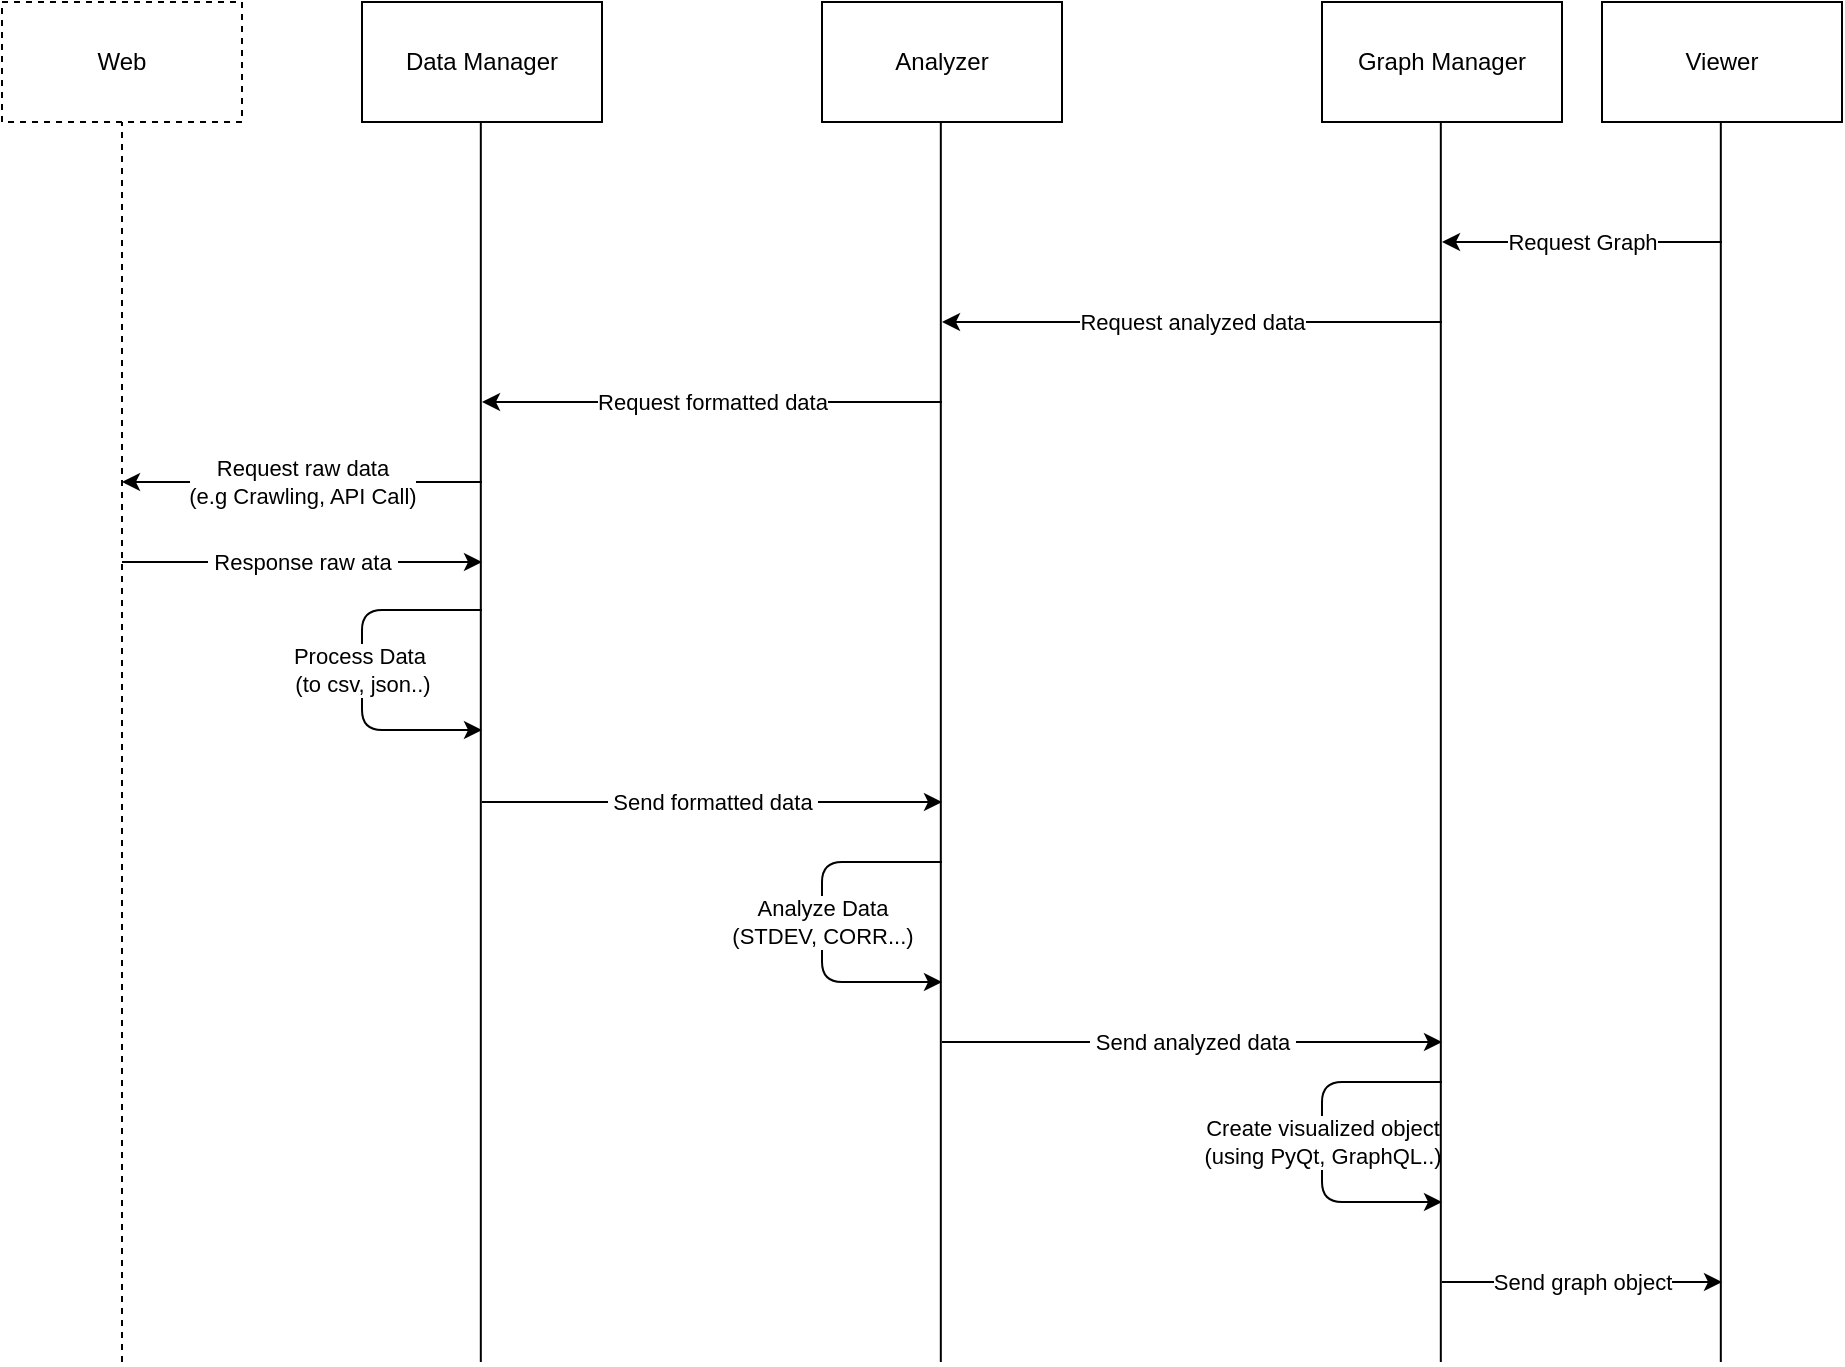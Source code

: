 <mxfile version="14.6.13" type="device"><diagram id="EzYDh7Ww5TmslRVIFs1J" name="Page-1"><mxGraphModel dx="1673" dy="896" grid="1" gridSize="10" guides="1" tooltips="1" connect="1" arrows="1" fold="1" page="1" pageScale="1" pageWidth="1169" pageHeight="827" math="0" shadow="0"><root><mxCell id="0"/><mxCell id="1" parent="0"/><mxCell id="1oUXcnBNeOMqqYqMj51H-1" value="Data Manager" style="rounded=0;whiteSpace=wrap;html=1;" vertex="1" parent="1"><mxGeometry x="300" y="80" width="120" height="60" as="geometry"/></mxCell><mxCell id="1oUXcnBNeOMqqYqMj51H-2" value="Web" style="rounded=0;whiteSpace=wrap;html=1;dashed=1;" vertex="1" parent="1"><mxGeometry x="120" y="80" width="120" height="60" as="geometry"/></mxCell><mxCell id="1oUXcnBNeOMqqYqMj51H-3" value="Request raw data&lt;br&gt;(e.g Crawling, API Call)" style="endArrow=classic;html=1;" edge="1" parent="1"><mxGeometry width="50" height="50" relative="1" as="geometry"><mxPoint x="360" y="320" as="sourcePoint"/><mxPoint x="180" y="320" as="targetPoint"/></mxGeometry></mxCell><mxCell id="1oUXcnBNeOMqqYqMj51H-4" value="&amp;nbsp;Response raw ata&amp;nbsp;" style="endArrow=classic;html=1;" edge="1" parent="1"><mxGeometry width="50" height="50" relative="1" as="geometry"><mxPoint x="180" y="360" as="sourcePoint"/><mxPoint x="360" y="360" as="targetPoint"/></mxGeometry></mxCell><mxCell id="1oUXcnBNeOMqqYqMj51H-5" value="Process Data&amp;nbsp;&lt;br&gt;(to csv, json..)" style="endArrow=classic;html=1;" edge="1" parent="1"><mxGeometry width="50" height="50" relative="1" as="geometry"><mxPoint x="360" y="384" as="sourcePoint"/><mxPoint x="360" y="444" as="targetPoint"/><Array as="points"><mxPoint x="300" y="384"/><mxPoint x="300" y="444"/></Array></mxGeometry></mxCell><mxCell id="1oUXcnBNeOMqqYqMj51H-6" value="&amp;nbsp;Send formatted data&amp;nbsp;" style="endArrow=classic;html=1;" edge="1" parent="1"><mxGeometry width="50" height="50" relative="1" as="geometry"><mxPoint x="360" y="480" as="sourcePoint"/><mxPoint x="590" y="480" as="targetPoint"/></mxGeometry></mxCell><mxCell id="1oUXcnBNeOMqqYqMj51H-7" value="Analyzer" style="rounded=0;whiteSpace=wrap;html=1;" vertex="1" parent="1"><mxGeometry x="530" y="80" width="120" height="60" as="geometry"/></mxCell><mxCell id="1oUXcnBNeOMqqYqMj51H-8" value="&amp;nbsp;Send analyzed data&amp;nbsp;" style="endArrow=classic;html=1;" edge="1" parent="1"><mxGeometry width="50" height="50" relative="1" as="geometry"><mxPoint x="590" y="600" as="sourcePoint"/><mxPoint x="840" y="600" as="targetPoint"/></mxGeometry></mxCell><mxCell id="1oUXcnBNeOMqqYqMj51H-9" value="Viewer" style="rounded=0;whiteSpace=wrap;html=1;" vertex="1" parent="1"><mxGeometry x="920" y="80" width="120" height="60" as="geometry"/></mxCell><mxCell id="1oUXcnBNeOMqqYqMj51H-10" value="Analyze Data&lt;br&gt;(STDEV, CORR...)" style="endArrow=classic;html=1;" edge="1" parent="1"><mxGeometry width="50" height="50" relative="1" as="geometry"><mxPoint x="590" y="510" as="sourcePoint"/><mxPoint x="590" y="570" as="targetPoint"/><Array as="points"><mxPoint x="530" y="510"/><mxPoint x="530" y="570"/></Array></mxGeometry></mxCell><mxCell id="1oUXcnBNeOMqqYqMj51H-11" value="Create visualized object&lt;br&gt;(using PyQt, GraphQL..)" style="endArrow=classic;html=1;" edge="1" parent="1"><mxGeometry width="50" height="50" relative="1" as="geometry"><mxPoint x="840" y="620" as="sourcePoint"/><mxPoint x="840" y="680" as="targetPoint"/><Array as="points"><mxPoint x="780" y="620"/><mxPoint x="780" y="680"/></Array></mxGeometry></mxCell><mxCell id="1oUXcnBNeOMqqYqMj51H-15" value="" style="endArrow=none;html=1;entryX=0.5;entryY=1;entryDx=0;entryDy=0;dashed=1;" edge="1" parent="1" target="1oUXcnBNeOMqqYqMj51H-2"><mxGeometry width="50" height="50" relative="1" as="geometry"><mxPoint x="180" y="760" as="sourcePoint"/><mxPoint x="180" y="440" as="targetPoint"/></mxGeometry></mxCell><mxCell id="1oUXcnBNeOMqqYqMj51H-16" value="" style="endArrow=none;html=1;entryX=0.5;entryY=1;entryDx=0;entryDy=0;" edge="1" parent="1"><mxGeometry width="50" height="50" relative="1" as="geometry"><mxPoint x="359.41" y="760" as="sourcePoint"/><mxPoint x="359.41" y="140" as="targetPoint"/></mxGeometry></mxCell><mxCell id="1oUXcnBNeOMqqYqMj51H-17" value="" style="endArrow=none;html=1;entryX=0.5;entryY=1;entryDx=0;entryDy=0;" edge="1" parent="1"><mxGeometry width="50" height="50" relative="1" as="geometry"><mxPoint x="589.41" y="760" as="sourcePoint"/><mxPoint x="589.41" y="140" as="targetPoint"/></mxGeometry></mxCell><mxCell id="1oUXcnBNeOMqqYqMj51H-18" value="" style="endArrow=none;html=1;entryX=0.5;entryY=1;entryDx=0;entryDy=0;" edge="1" parent="1"><mxGeometry width="50" height="50" relative="1" as="geometry"><mxPoint x="979.41" y="760" as="sourcePoint"/><mxPoint x="979.41" y="140" as="targetPoint"/></mxGeometry></mxCell><mxCell id="1oUXcnBNeOMqqYqMj51H-19" value="Graph Manager" style="rounded=0;whiteSpace=wrap;html=1;" vertex="1" parent="1"><mxGeometry x="780" y="80" width="120" height="60" as="geometry"/></mxCell><mxCell id="1oUXcnBNeOMqqYqMj51H-20" value="" style="endArrow=none;html=1;entryX=0.5;entryY=1;entryDx=0;entryDy=0;" edge="1" parent="1"><mxGeometry width="50" height="50" relative="1" as="geometry"><mxPoint x="839.41" y="760" as="sourcePoint"/><mxPoint x="839.41" y="140" as="targetPoint"/></mxGeometry></mxCell><mxCell id="1oUXcnBNeOMqqYqMj51H-21" value="Request Graph" style="endArrow=classic;html=1;" edge="1" parent="1"><mxGeometry width="50" height="50" relative="1" as="geometry"><mxPoint x="980" y="200" as="sourcePoint"/><mxPoint x="840" y="200" as="targetPoint"/></mxGeometry></mxCell><mxCell id="1oUXcnBNeOMqqYqMj51H-22" value="Request analyzed data" style="endArrow=classic;html=1;" edge="1" parent="1"><mxGeometry width="50" height="50" relative="1" as="geometry"><mxPoint x="840.0" y="240" as="sourcePoint"/><mxPoint x="590" y="240" as="targetPoint"/></mxGeometry></mxCell><mxCell id="1oUXcnBNeOMqqYqMj51H-23" value="Request formatted data" style="endArrow=classic;html=1;" edge="1" parent="1"><mxGeometry width="50" height="50" relative="1" as="geometry"><mxPoint x="590" y="280" as="sourcePoint"/><mxPoint x="360" y="280" as="targetPoint"/></mxGeometry></mxCell><mxCell id="1oUXcnBNeOMqqYqMj51H-24" value="Send graph object" style="endArrow=classic;html=1;" edge="1" parent="1"><mxGeometry width="50" height="50" relative="1" as="geometry"><mxPoint x="840" y="720" as="sourcePoint"/><mxPoint x="980" y="720" as="targetPoint"/></mxGeometry></mxCell></root></mxGraphModel></diagram></mxfile>